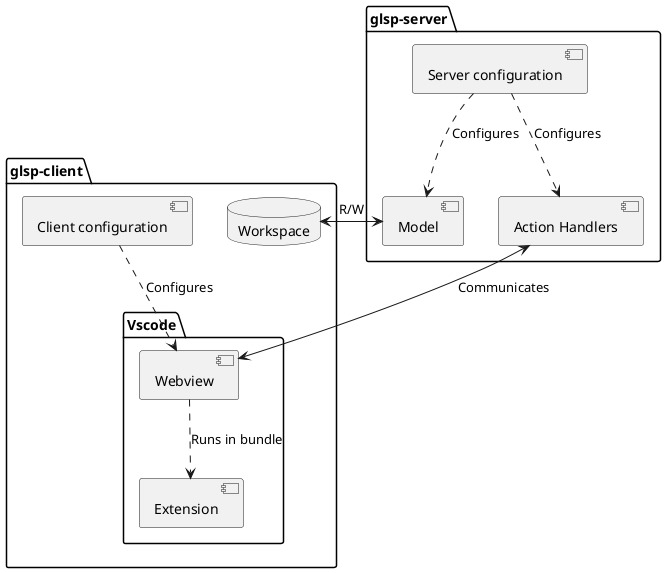 @startuml template
    folder "glsp-client" as C {
        component "Client configuration" as CC
        folder "Vscode" as CV {
            component "Extension" as CVE
            component "Webview" as CVW
        }
        database "Workspace" as CW
    }

    folder "glsp-server" as S {
        component "Server configuration" as SC
        component "Action Handlers" as SH
        component "Model" as SM
    }

SM <-> CW : "R/W"
CVW ..> CVE : "Runs in bundle"
CC ..> CVW: "Configures"
CVW <--> SH : "Communicates"
SC ..> SH : "Configures"
SC ..> SM : "Configures"

@enduml